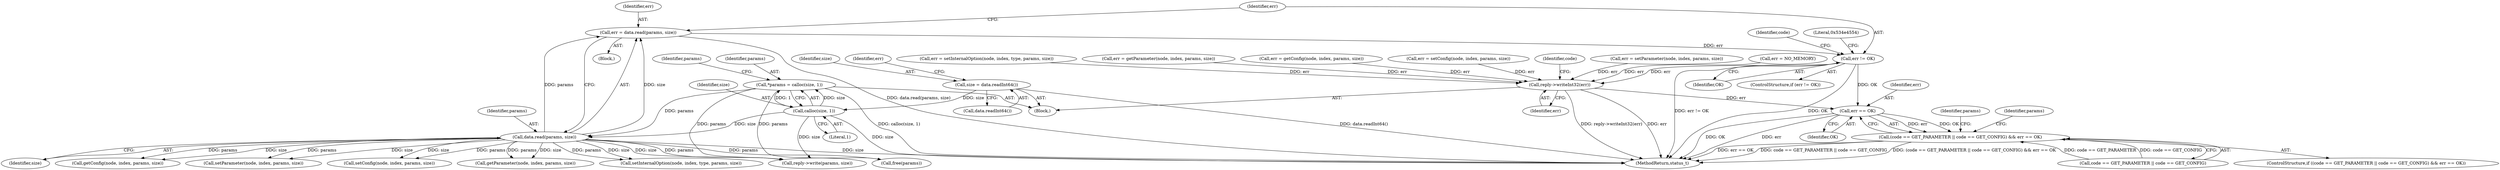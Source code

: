digraph "0_Android_295c883fe3105b19bcd0f9e07d54c6b589fc5bff@API" {
"1000309" [label="(Call,err = data.read(params, size))"];
"1000311" [label="(Call,data.read(params, size))"];
"1000301" [label="(Call,*params = calloc(size, 1))"];
"1000303" [label="(Call,calloc(size, 1))"];
"1000293" [label="(Call,size = data.readInt64())"];
"1000315" [label="(Call,err != OK)"];
"1000382" [label="(Call,reply->writeInt32(err))"];
"1000393" [label="(Call,err == OK)"];
"1000385" [label="(Call,(code == GET_PARAMETER || code == GET_CONFIG) && err == OK)"];
"1000371" [label="(Call,err = setInternalOption(node, index, type, params, size))"];
"1000316" [label="(Identifier,err)"];
"1000309" [label="(Call,err = data.read(params, size))"];
"1000315" [label="(Call,err != OK)"];
"1001214" [label="(MethodReturn,status_t)"];
"1000401" [label="(Identifier,params)"];
"1000275" [label="(Block,)"];
"1000330" [label="(Call,getParameter(node, index, params, size))"];
"1000325" [label="(Identifier,code)"];
"1000373" [label="(Call,setInternalOption(node, index, type, params, size))"];
"1000302" [label="(Identifier,params)"];
"1000294" [label="(Identifier,size)"];
"1000320" [label="(Literal,0x534e4554)"];
"1000394" [label="(Identifier,err)"];
"1000293" [label="(Call,size = data.readInt64())"];
"1000328" [label="(Call,err = getParameter(node, index, params, size))"];
"1000301" [label="(Call,*params = calloc(size, 1))"];
"1000298" [label="(Identifier,err)"];
"1000346" [label="(Call,err = getConfig(node, index, params, size))"];
"1000395" [label="(Identifier,OK)"];
"1000398" [label="(Identifier,params)"];
"1000397" [label="(Call,reply->write(params, size))"];
"1000307" [label="(Identifier,params)"];
"1000311" [label="(Call,data.read(params, size))"];
"1000357" [label="(Call,setConfig(node, index, params, size))"];
"1000317" [label="(Identifier,OK)"];
"1000355" [label="(Call,err = setConfig(node, index, params, size))"];
"1000313" [label="(Identifier,size)"];
"1000383" [label="(Identifier,err)"];
"1000308" [label="(Block,)"];
"1000348" [label="(Call,getConfig(node, index, params, size))"];
"1000388" [label="(Identifier,code)"];
"1000305" [label="(Literal,1)"];
"1000337" [label="(Call,err = setParameter(node, index, params, size))"];
"1000295" [label="(Call,data.readInt64())"];
"1000382" [label="(Call,reply->writeInt32(err))"];
"1000386" [label="(Call,code == GET_PARAMETER || code == GET_CONFIG)"];
"1000384" [label="(ControlStructure,if ((code == GET_PARAMETER || code == GET_CONFIG) && err == OK))"];
"1000310" [label="(Identifier,err)"];
"1000385" [label="(Call,(code == GET_PARAMETER || code == GET_CONFIG) && err == OK)"];
"1000303" [label="(Call,calloc(size, 1))"];
"1000304" [label="(Identifier,size)"];
"1000393" [label="(Call,err == OK)"];
"1000400" [label="(Call,free(params))"];
"1000297" [label="(Call,err = NO_MEMORY)"];
"1000314" [label="(ControlStructure,if (err != OK))"];
"1000312" [label="(Identifier,params)"];
"1000339" [label="(Call,setParameter(node, index, params, size))"];
"1000309" -> "1000308"  [label="AST: "];
"1000309" -> "1000311"  [label="CFG: "];
"1000310" -> "1000309"  [label="AST: "];
"1000311" -> "1000309"  [label="AST: "];
"1000316" -> "1000309"  [label="CFG: "];
"1000309" -> "1001214"  [label="DDG: data.read(params, size)"];
"1000311" -> "1000309"  [label="DDG: params"];
"1000311" -> "1000309"  [label="DDG: size"];
"1000309" -> "1000315"  [label="DDG: err"];
"1000311" -> "1000313"  [label="CFG: "];
"1000312" -> "1000311"  [label="AST: "];
"1000313" -> "1000311"  [label="AST: "];
"1000311" -> "1001214"  [label="DDG: size"];
"1000301" -> "1000311"  [label="DDG: params"];
"1000303" -> "1000311"  [label="DDG: size"];
"1000311" -> "1000330"  [label="DDG: params"];
"1000311" -> "1000330"  [label="DDG: size"];
"1000311" -> "1000339"  [label="DDG: params"];
"1000311" -> "1000339"  [label="DDG: size"];
"1000311" -> "1000348"  [label="DDG: params"];
"1000311" -> "1000348"  [label="DDG: size"];
"1000311" -> "1000357"  [label="DDG: params"];
"1000311" -> "1000357"  [label="DDG: size"];
"1000311" -> "1000373"  [label="DDG: params"];
"1000311" -> "1000373"  [label="DDG: size"];
"1000311" -> "1000397"  [label="DDG: params"];
"1000311" -> "1000397"  [label="DDG: size"];
"1000311" -> "1000400"  [label="DDG: params"];
"1000301" -> "1000275"  [label="AST: "];
"1000301" -> "1000303"  [label="CFG: "];
"1000302" -> "1000301"  [label="AST: "];
"1000303" -> "1000301"  [label="AST: "];
"1000307" -> "1000301"  [label="CFG: "];
"1000301" -> "1001214"  [label="DDG: calloc(size, 1)"];
"1000303" -> "1000301"  [label="DDG: size"];
"1000303" -> "1000301"  [label="DDG: 1"];
"1000301" -> "1000397"  [label="DDG: params"];
"1000301" -> "1000400"  [label="DDG: params"];
"1000303" -> "1000305"  [label="CFG: "];
"1000304" -> "1000303"  [label="AST: "];
"1000305" -> "1000303"  [label="AST: "];
"1000303" -> "1001214"  [label="DDG: size"];
"1000293" -> "1000303"  [label="DDG: size"];
"1000303" -> "1000397"  [label="DDG: size"];
"1000293" -> "1000275"  [label="AST: "];
"1000293" -> "1000295"  [label="CFG: "];
"1000294" -> "1000293"  [label="AST: "];
"1000295" -> "1000293"  [label="AST: "];
"1000298" -> "1000293"  [label="CFG: "];
"1000293" -> "1001214"  [label="DDG: data.readInt64()"];
"1000315" -> "1000314"  [label="AST: "];
"1000315" -> "1000317"  [label="CFG: "];
"1000316" -> "1000315"  [label="AST: "];
"1000317" -> "1000315"  [label="AST: "];
"1000320" -> "1000315"  [label="CFG: "];
"1000325" -> "1000315"  [label="CFG: "];
"1000315" -> "1001214"  [label="DDG: err != OK"];
"1000315" -> "1001214"  [label="DDG: OK"];
"1000315" -> "1000382"  [label="DDG: err"];
"1000315" -> "1000393"  [label="DDG: OK"];
"1000382" -> "1000275"  [label="AST: "];
"1000382" -> "1000383"  [label="CFG: "];
"1000383" -> "1000382"  [label="AST: "];
"1000388" -> "1000382"  [label="CFG: "];
"1000382" -> "1001214"  [label="DDG: err"];
"1000382" -> "1001214"  [label="DDG: reply->writeInt32(err)"];
"1000328" -> "1000382"  [label="DDG: err"];
"1000371" -> "1000382"  [label="DDG: err"];
"1000355" -> "1000382"  [label="DDG: err"];
"1000297" -> "1000382"  [label="DDG: err"];
"1000346" -> "1000382"  [label="DDG: err"];
"1000337" -> "1000382"  [label="DDG: err"];
"1000382" -> "1000393"  [label="DDG: err"];
"1000393" -> "1000385"  [label="AST: "];
"1000393" -> "1000395"  [label="CFG: "];
"1000394" -> "1000393"  [label="AST: "];
"1000395" -> "1000393"  [label="AST: "];
"1000385" -> "1000393"  [label="CFG: "];
"1000393" -> "1001214"  [label="DDG: err"];
"1000393" -> "1001214"  [label="DDG: OK"];
"1000393" -> "1000385"  [label="DDG: err"];
"1000393" -> "1000385"  [label="DDG: OK"];
"1000385" -> "1000384"  [label="AST: "];
"1000385" -> "1000386"  [label="CFG: "];
"1000386" -> "1000385"  [label="AST: "];
"1000398" -> "1000385"  [label="CFG: "];
"1000401" -> "1000385"  [label="CFG: "];
"1000385" -> "1001214"  [label="DDG: err == OK"];
"1000385" -> "1001214"  [label="DDG: code == GET_PARAMETER || code == GET_CONFIG"];
"1000385" -> "1001214"  [label="DDG: (code == GET_PARAMETER || code == GET_CONFIG) && err == OK"];
"1000386" -> "1000385"  [label="DDG: code == GET_PARAMETER"];
"1000386" -> "1000385"  [label="DDG: code == GET_CONFIG"];
}
